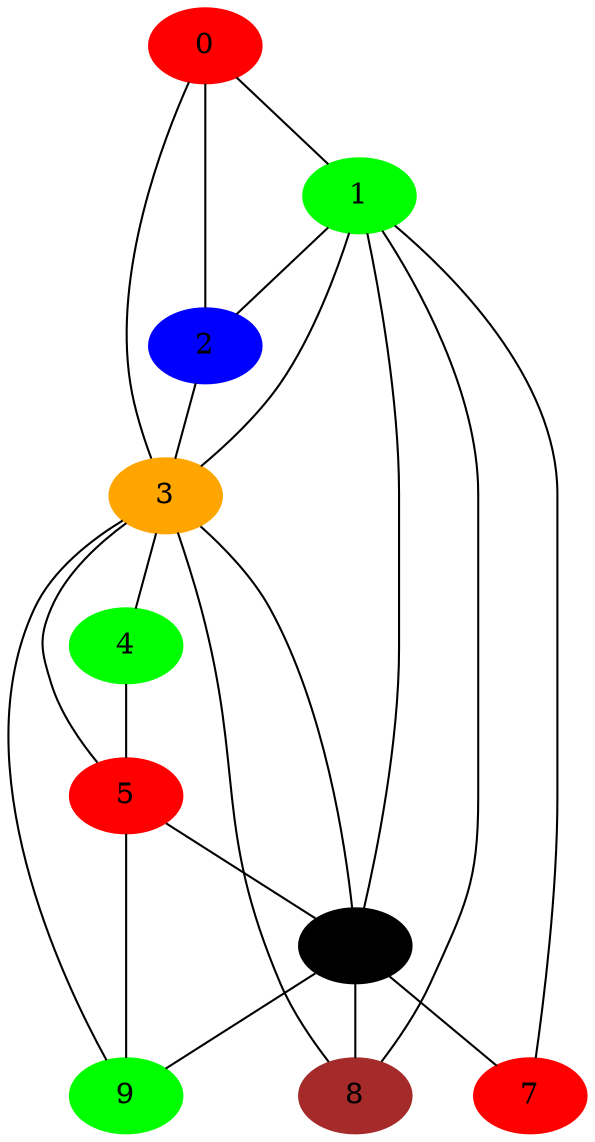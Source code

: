graph one
{
0 -- 1;
0 -- 2;
0 -- 3;
1 -- 2;
1 -- 3;
1 -- 6;
1 -- 7;
1 -- 8;
2 -- 3;
3 -- 4;
3 -- 5;
3 -- 6;
3 -- 8;
3 -- 9;
4 -- 5;
5 -- 6;
5 -- 9;
6 -- 7;
6 -- 8;
6 -- 9;
0  [color = red , style = filled] ;
1  [color = green , style = filled] ;
2  [color = blue , style = filled] ;
3  [color = orange , style = filled] ;
4  [color = green , style = filled] ;
5  [color = red , style = filled] ;
6  [color = black , style = filled] ;
7  [color = red , style = filled] ;
8  [color = brown , style = filled] ;
9  [color = green , style = filled] ;
}
